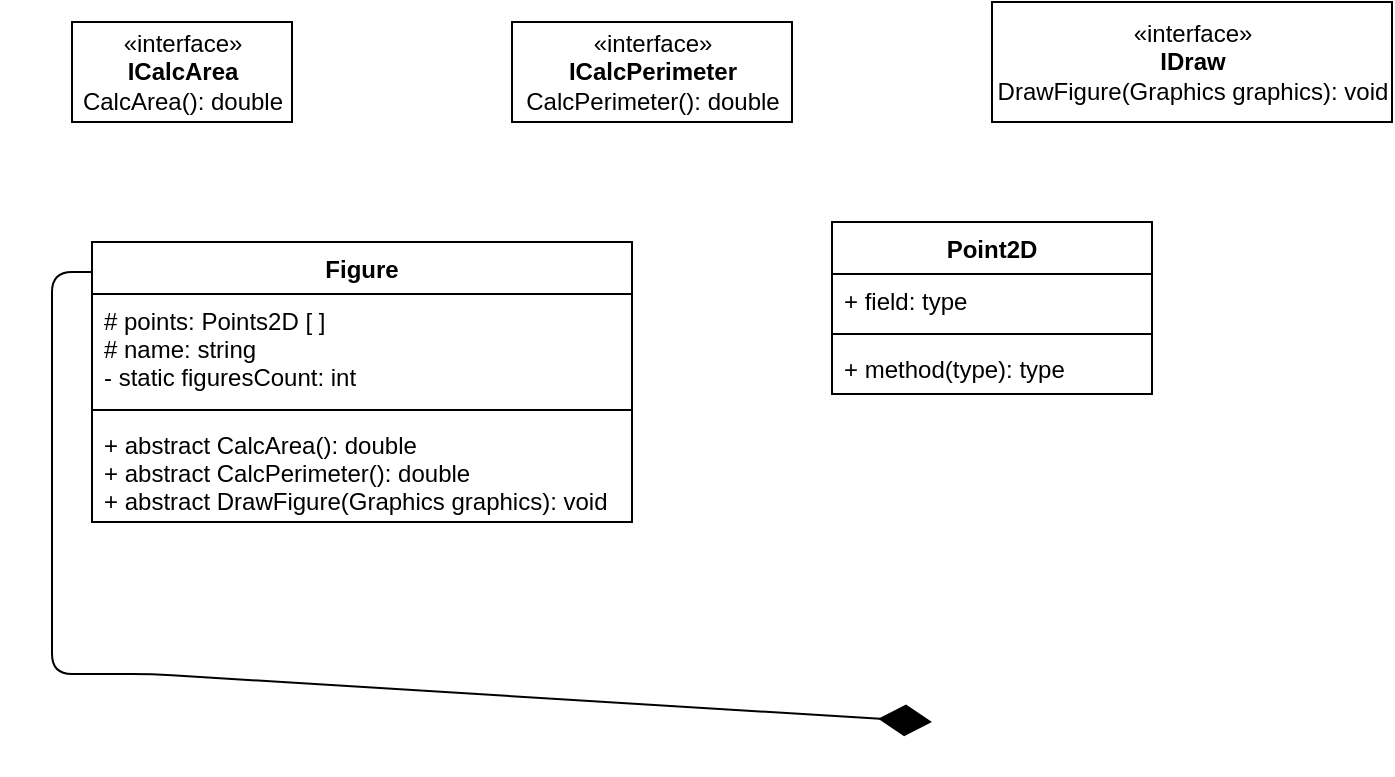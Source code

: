 <mxfile version="14.6.11" type="github"><diagram id="Kj7gnP31cHuUUf8H9kg8" name="Page-1"><mxGraphModel dx="880" dy="636" grid="1" gridSize="10" guides="1" tooltips="1" connect="1" arrows="1" fold="1" page="1" pageScale="1" pageWidth="827" pageHeight="1169" math="0" shadow="0"><root><mxCell id="0"/><mxCell id="1" parent="0"/><mxCell id="R0_RI0PB3Z19kNBLgEUy-29" value="" style="endArrow=diamondThin;endFill=1;endSize=24;html=1;exitX=-0.012;exitY=0.628;exitDx=0;exitDy=0;exitPerimeter=0;" edge="1" parent="1" target="R0_RI0PB3Z19kNBLgEUy-17"><mxGeometry width="160" relative="1" as="geometry"><mxPoint x="78.08" y="155.032" as="sourcePoint"/><mxPoint x="470" y="380" as="targetPoint"/><Array as="points"><mxPoint x="30" y="155"/><mxPoint x="30" y="356"/><mxPoint x="80" y="356"/></Array></mxGeometry></mxCell><mxCell id="R0_RI0PB3Z19kNBLgEUy-96" value="«interface»&lt;br&gt;&lt;b&gt;ICalcArea&lt;br&gt;&lt;/b&gt;CalcArea(): double" style="html=1;" vertex="1" parent="1"><mxGeometry x="40" y="30" width="110" height="50" as="geometry"/></mxCell><mxCell id="R0_RI0PB3Z19kNBLgEUy-97" value="«interface»&lt;br&gt;&lt;b&gt;ICalcPerimeter&lt;/b&gt;&lt;br&gt;CalcPerimeter(): double" style="html=1;" vertex="1" parent="1"><mxGeometry x="260" y="30" width="140" height="50" as="geometry"/></mxCell><mxCell id="R0_RI0PB3Z19kNBLgEUy-98" value="«interface»&lt;br&gt;&lt;b&gt;IDraw&lt;/b&gt;&lt;br&gt;DrawFigure(Graphics graphics): void" style="html=1;" vertex="1" parent="1"><mxGeometry x="500" y="20" width="200" height="60" as="geometry"/></mxCell><mxCell id="R0_RI0PB3Z19kNBLgEUy-99" value="Figure" style="swimlane;fontStyle=1;align=center;verticalAlign=top;childLayout=stackLayout;horizontal=1;startSize=26;horizontalStack=0;resizeParent=1;resizeParentMax=0;resizeLast=0;collapsible=1;marginBottom=0;" vertex="1" parent="1"><mxGeometry x="50" y="140" width="270" height="140" as="geometry"/></mxCell><mxCell id="R0_RI0PB3Z19kNBLgEUy-100" value="# points: Points2D [ ]&#10;# name: string&#10;- static figuresCount: int&#10;" style="text;strokeColor=none;fillColor=none;align=left;verticalAlign=top;spacingLeft=4;spacingRight=4;overflow=hidden;rotatable=0;points=[[0,0.5],[1,0.5]];portConstraint=eastwest;" vertex="1" parent="R0_RI0PB3Z19kNBLgEUy-99"><mxGeometry y="26" width="270" height="54" as="geometry"/></mxCell><mxCell id="R0_RI0PB3Z19kNBLgEUy-101" value="" style="line;strokeWidth=1;fillColor=none;align=left;verticalAlign=middle;spacingTop=-1;spacingLeft=3;spacingRight=3;rotatable=0;labelPosition=right;points=[];portConstraint=eastwest;" vertex="1" parent="R0_RI0PB3Z19kNBLgEUy-99"><mxGeometry y="80" width="270" height="8" as="geometry"/></mxCell><mxCell id="R0_RI0PB3Z19kNBLgEUy-102" value="+ abstract CalcArea(): double&#10;+ abstract CalcPerimeter(): double&#10;+ abstract DrawFigure(Graphics graphics): void" style="text;strokeColor=none;fillColor=none;align=left;verticalAlign=top;spacingLeft=4;spacingRight=4;overflow=hidden;rotatable=0;points=[[0,0.5],[1,0.5]];portConstraint=eastwest;" vertex="1" parent="R0_RI0PB3Z19kNBLgEUy-99"><mxGeometry y="88" width="270" height="52" as="geometry"/></mxCell><mxCell id="R0_RI0PB3Z19kNBLgEUy-103" value="Point2D" style="swimlane;fontStyle=1;align=center;verticalAlign=top;childLayout=stackLayout;horizontal=1;startSize=26;horizontalStack=0;resizeParent=1;resizeParentMax=0;resizeLast=0;collapsible=1;marginBottom=0;" vertex="1" parent="1"><mxGeometry x="420" y="130" width="160" height="86" as="geometry"/></mxCell><mxCell id="R0_RI0PB3Z19kNBLgEUy-104" value="+ field: type" style="text;strokeColor=none;fillColor=none;align=left;verticalAlign=top;spacingLeft=4;spacingRight=4;overflow=hidden;rotatable=0;points=[[0,0.5],[1,0.5]];portConstraint=eastwest;" vertex="1" parent="R0_RI0PB3Z19kNBLgEUy-103"><mxGeometry y="26" width="160" height="26" as="geometry"/></mxCell><mxCell id="R0_RI0PB3Z19kNBLgEUy-105" value="" style="line;strokeWidth=1;fillColor=none;align=left;verticalAlign=middle;spacingTop=-1;spacingLeft=3;spacingRight=3;rotatable=0;labelPosition=right;points=[];portConstraint=eastwest;" vertex="1" parent="R0_RI0PB3Z19kNBLgEUy-103"><mxGeometry y="52" width="160" height="8" as="geometry"/></mxCell><mxCell id="R0_RI0PB3Z19kNBLgEUy-106" value="+ method(type): type" style="text;strokeColor=none;fillColor=none;align=left;verticalAlign=top;spacingLeft=4;spacingRight=4;overflow=hidden;rotatable=0;points=[[0,0.5],[1,0.5]];portConstraint=eastwest;" vertex="1" parent="R0_RI0PB3Z19kNBLgEUy-103"><mxGeometry y="60" width="160" height="26" as="geometry"/></mxCell></root></mxGraphModel></diagram></mxfile>